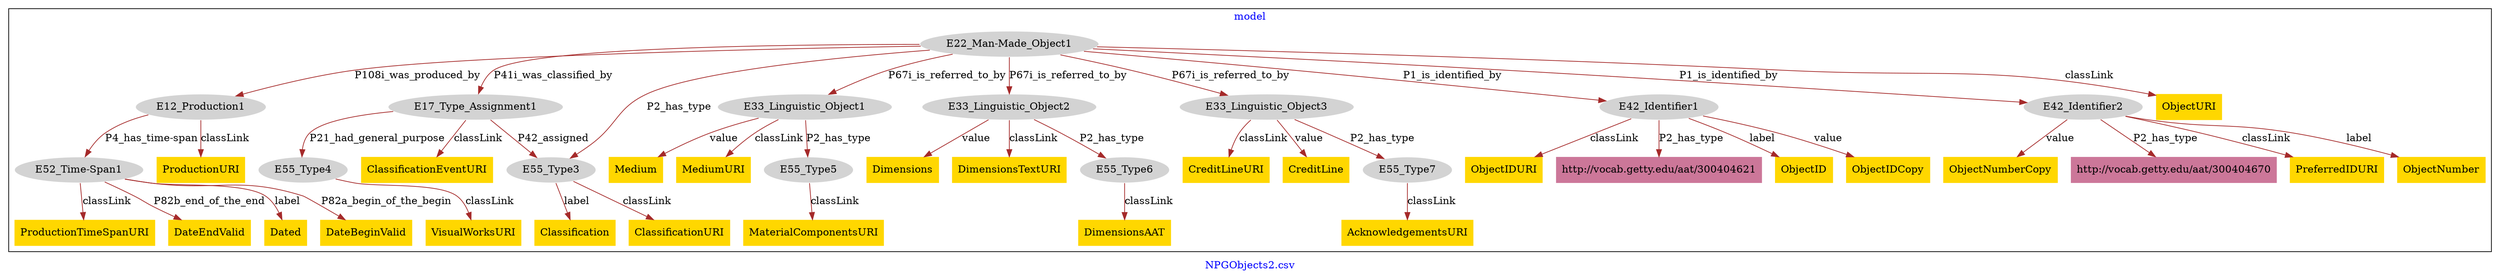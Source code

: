 digraph n0 {
fontcolor="blue"
remincross="true"
label="NPGObjects2.csv"
subgraph cluster {
label="model"
n2[style="filled",color="white",fillcolor="lightgray",label="E12_Production1"];
n3[style="filled",color="white",fillcolor="lightgray",label="E52_Time-Span1"];
n4[style="filled",color="white",fillcolor="lightgray",label="E17_Type_Assignment1"];
n5[style="filled",color="white",fillcolor="lightgray",label="E55_Type3"];
n6[style="filled",color="white",fillcolor="lightgray",label="E55_Type4"];
n7[style="filled",color="white",fillcolor="lightgray",label="E22_Man-Made_Object1"];
n8[style="filled",color="white",fillcolor="lightgray",label="E33_Linguistic_Object1"];
n9[style="filled",color="white",fillcolor="lightgray",label="E33_Linguistic_Object2"];
n10[style="filled",color="white",fillcolor="lightgray",label="E33_Linguistic_Object3"];
n11[style="filled",color="white",fillcolor="lightgray",label="E42_Identifier1"];
n12[style="filled",color="white",fillcolor="lightgray",label="E42_Identifier2"];
n13[style="filled",color="white",fillcolor="lightgray",label="E55_Type5"];
n14[style="filled",color="white",fillcolor="lightgray",label="E55_Type6"];
n15[style="filled",color="white",fillcolor="lightgray",label="E55_Type7"];
n16[shape="plaintext",style="filled",fillcolor="gold",label="DimensionsAAT"];
n17[shape="plaintext",style="filled",fillcolor="gold",label="MaterialComponentsURI"];
n18[shape="plaintext",style="filled",fillcolor="gold",label="Dimensions"];
n19[shape="plaintext",style="filled",fillcolor="gold",label="Medium"];
n20[shape="plaintext",style="filled",fillcolor="gold",label="DimensionsTextURI"];
n21[shape="plaintext",style="filled",fillcolor="gold",label="VisualWorksURI"];
n22[shape="plaintext",style="filled",fillcolor="gold",label="ProductionTimeSpanURI"];
n23[shape="plaintext",style="filled",fillcolor="gold",label="ObjectID"];
n24[shape="plaintext",style="filled",fillcolor="gold",label="ObjectURI"];
n25[shape="plaintext",style="filled",fillcolor="gold",label="PreferredIDURI"];
n26[shape="plaintext",style="filled",fillcolor="gold",label="ObjectNumber"];
n27[shape="plaintext",style="filled",fillcolor="gold",label="ObjectIDCopy"];
n28[shape="plaintext",style="filled",fillcolor="gold",label="CreditLineURI"];
n29[shape="plaintext",style="filled",fillcolor="gold",label="Classification"];
n30[shape="plaintext",style="filled",fillcolor="gold",label="DateEndValid"];
n31[shape="plaintext",style="filled",fillcolor="gold",label="ClassificationURI"];
n32[shape="plaintext",style="filled",fillcolor="gold",label="AcknowledgementsURI"];
n33[shape="plaintext",style="filled",fillcolor="gold",label="ProductionURI"];
n34[shape="plaintext",style="filled",fillcolor="gold",label="ClassificationEventURI"];
n35[shape="plaintext",style="filled",fillcolor="gold",label="Dated"];
n36[shape="plaintext",style="filled",fillcolor="gold",label="CreditLine"];
n37[shape="plaintext",style="filled",fillcolor="gold",label="ObjectIDURI"];
n38[shape="plaintext",style="filled",fillcolor="gold",label="MediumURI"];
n39[shape="plaintext",style="filled",fillcolor="gold",label="ObjectNumberCopy"];
n40[shape="plaintext",style="filled",fillcolor="gold",label="DateBeginValid"];
n41[shape="plaintext",style="filled",fillcolor="#CC7799",label="http://vocab.getty.edu/aat/300404621"];
n42[shape="plaintext",style="filled",fillcolor="#CC7799",label="http://vocab.getty.edu/aat/300404670"];
}
n2 -> n3[color="brown",fontcolor="black",label="P4_has_time-span"]
n4 -> n5[color="brown",fontcolor="black",label="P42_assigned"]
n4 -> n6[color="brown",fontcolor="black",label="P21_had_general_purpose"]
n7 -> n2[color="brown",fontcolor="black",label="P108i_was_produced_by"]
n7 -> n4[color="brown",fontcolor="black",label="P41i_was_classified_by"]
n7 -> n8[color="brown",fontcolor="black",label="P67i_is_referred_to_by"]
n7 -> n9[color="brown",fontcolor="black",label="P67i_is_referred_to_by"]
n7 -> n10[color="brown",fontcolor="black",label="P67i_is_referred_to_by"]
n7 -> n11[color="brown",fontcolor="black",label="P1_is_identified_by"]
n7 -> n12[color="brown",fontcolor="black",label="P1_is_identified_by"]
n8 -> n13[color="brown",fontcolor="black",label="P2_has_type"]
n9 -> n14[color="brown",fontcolor="black",label="P2_has_type"]
n10 -> n15[color="brown",fontcolor="black",label="P2_has_type"]
n14 -> n16[color="brown",fontcolor="black",label="classLink"]
n13 -> n17[color="brown",fontcolor="black",label="classLink"]
n9 -> n18[color="brown",fontcolor="black",label="value"]
n8 -> n19[color="brown",fontcolor="black",label="value"]
n9 -> n20[color="brown",fontcolor="black",label="classLink"]
n6 -> n21[color="brown",fontcolor="black",label="classLink"]
n3 -> n22[color="brown",fontcolor="black",label="classLink"]
n11 -> n23[color="brown",fontcolor="black",label="label"]
n7 -> n24[color="brown",fontcolor="black",label="classLink"]
n12 -> n25[color="brown",fontcolor="black",label="classLink"]
n12 -> n26[color="brown",fontcolor="black",label="label"]
n11 -> n27[color="brown",fontcolor="black",label="value"]
n10 -> n28[color="brown",fontcolor="black",label="classLink"]
n5 -> n29[color="brown",fontcolor="black",label="label"]
n3 -> n30[color="brown",fontcolor="black",label="P82b_end_of_the_end"]
n5 -> n31[color="brown",fontcolor="black",label="classLink"]
n15 -> n32[color="brown",fontcolor="black",label="classLink"]
n2 -> n33[color="brown",fontcolor="black",label="classLink"]
n4 -> n34[color="brown",fontcolor="black",label="classLink"]
n3 -> n35[color="brown",fontcolor="black",label="label"]
n10 -> n36[color="brown",fontcolor="black",label="value"]
n11 -> n37[color="brown",fontcolor="black",label="classLink"]
n8 -> n38[color="brown",fontcolor="black",label="classLink"]
n12 -> n39[color="brown",fontcolor="black",label="value"]
n3 -> n40[color="brown",fontcolor="black",label="P82a_begin_of_the_begin"]
n7 -> n5[color="brown",fontcolor="black",label="P2_has_type"]
n11 -> n41[color="brown",fontcolor="black",label="P2_has_type"]
n12 -> n42[color="brown",fontcolor="black",label="P2_has_type"]
}
